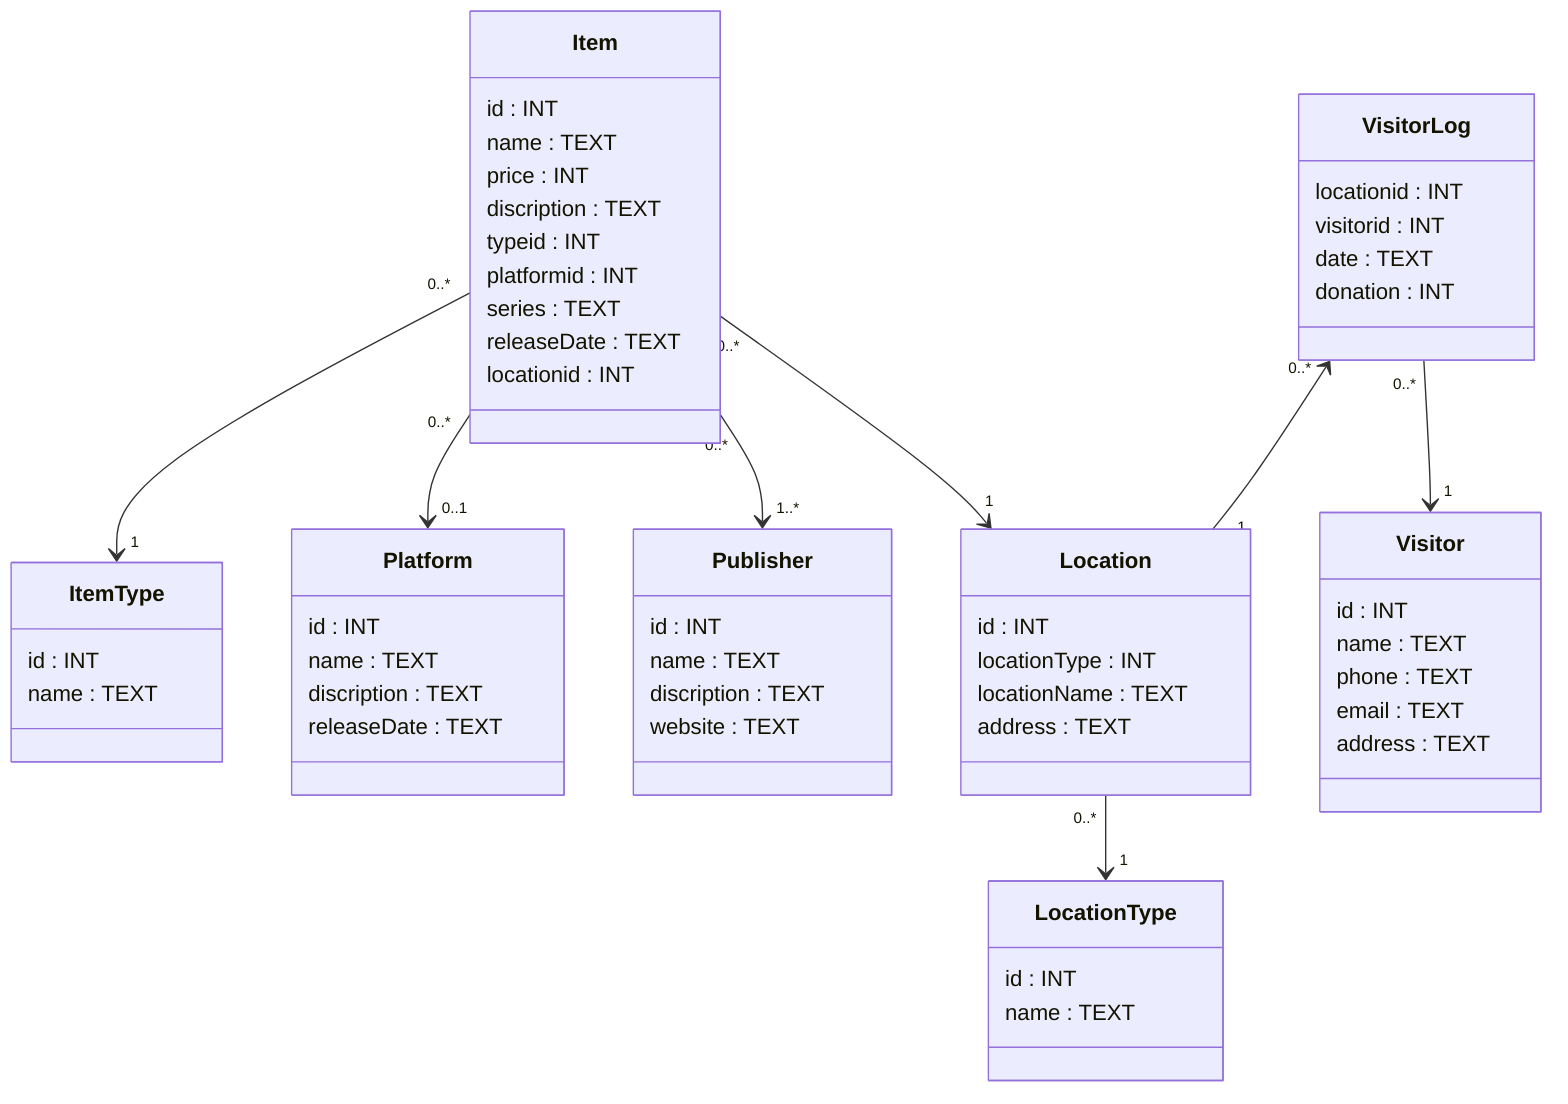 classDiagram

    Item "0..*" --> "1" ItemType
    Item "0..*" --> "0..1" Platform
    Item "0..*" --> "1..*" Publisher
    Item "0..*" --> "1" Location
    VisitorLog "0..*" <-- "1" Location
    VisitorLog "0..*" --> "1" Visitor
    Location "0..*" --> "1" LocationType

    class Item {
        id : INT
        name : TEXT
        price : INT
        discription : TEXT
        typeid : INT
        platformid : INT
        series : TEXT
        releaseDate : TEXT
        locationid : INT
    }

    class ItemType {
        id : INT
        name : TEXT
    }

    class Platform {
        id : INT
        name : TEXT
        discription : TEXT
        releaseDate : TEXT
    }
    
    class Publisher {
        id : INT
        name : TEXT
        discription : TEXT
        website : TEXT
    }
    
    class Location {
        id : INT
        locationType : INT
        locationName : TEXT
        address : TEXT
    }
    
    class LocationType {
        id : INT
        name : TEXT
    }

    class VisitorLog {
        locationid : INT
        visitorid : INT
        date : TEXT
        donation : INT
    }
    
    class Visitor {
        id : INT
        name : TEXT
        phone : TEXT
        email : TEXT
        address : TEXT
    }